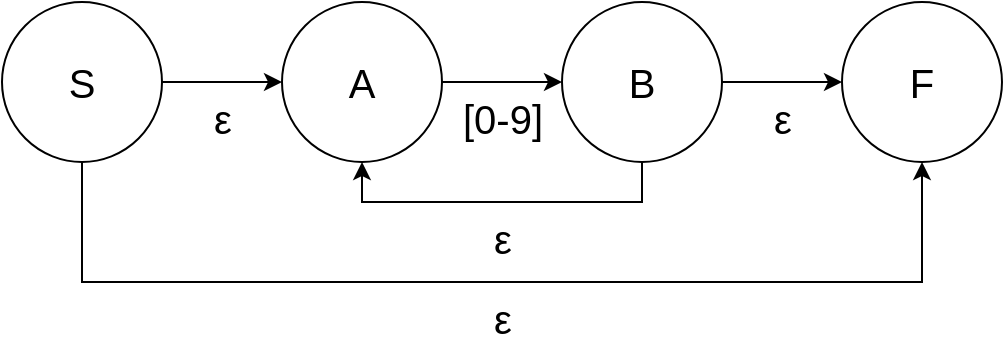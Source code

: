 <mxfile version="10.7.7" type="device"><diagram id="Cx7z8vA0UHoBSA7at_AG" name="Page-1"><mxGraphModel dx="432" dy="737" grid="1" gridSize="10" guides="1" tooltips="1" connect="1" arrows="1" fold="1" page="1" pageScale="1" pageWidth="827" pageHeight="1169" math="0" shadow="0"><root><mxCell id="0"/><mxCell id="1" parent="0"/><mxCell id="fkXB4IhUIuQRAC3rqQto-5" value="ε" style="edgeStyle=orthogonalEdgeStyle;rounded=0;orthogonalLoop=1;jettySize=auto;html=1;exitX=1;exitY=0.5;exitDx=0;exitDy=0;entryX=0;entryY=0.5;entryDx=0;entryDy=0;fontSize=20;labelPosition=center;verticalLabelPosition=bottom;align=center;verticalAlign=top;" parent="1" source="fkXB4IhUIuQRAC3rqQto-1" target="fkXB4IhUIuQRAC3rqQto-2" edge="1"><mxGeometry relative="1" as="geometry"/></mxCell><mxCell id="fkXB4IhUIuQRAC3rqQto-10" value="ε" style="edgeStyle=orthogonalEdgeStyle;rounded=0;orthogonalLoop=1;jettySize=auto;html=1;exitX=0.5;exitY=1;exitDx=0;exitDy=0;entryX=0.5;entryY=1;entryDx=0;entryDy=0;fontSize=20;labelPosition=center;verticalLabelPosition=bottom;align=center;verticalAlign=top;" parent="1" source="fkXB4IhUIuQRAC3rqQto-1" target="fkXB4IhUIuQRAC3rqQto-4" edge="1"><mxGeometry relative="1" as="geometry"><Array as="points"><mxPoint x="60" y="160"/><mxPoint x="480" y="160"/></Array></mxGeometry></mxCell><mxCell id="fkXB4IhUIuQRAC3rqQto-1" value="S" style="ellipse;whiteSpace=wrap;html=1;aspect=fixed;fontSize=20;" parent="1" vertex="1"><mxGeometry x="20" y="20" width="80" height="80" as="geometry"/></mxCell><mxCell id="fkXB4IhUIuQRAC3rqQto-6" value="[0-9]" style="edgeStyle=orthogonalEdgeStyle;rounded=0;orthogonalLoop=1;jettySize=auto;html=1;exitX=1;exitY=0.5;exitDx=0;exitDy=0;fontSize=20;labelPosition=center;verticalLabelPosition=bottom;align=center;verticalAlign=top;" parent="1" source="fkXB4IhUIuQRAC3rqQto-2" target="fkXB4IhUIuQRAC3rqQto-3" edge="1"><mxGeometry relative="1" as="geometry"/></mxCell><mxCell id="fkXB4IhUIuQRAC3rqQto-2" value="A" style="ellipse;whiteSpace=wrap;html=1;aspect=fixed;fontSize=20;" parent="1" vertex="1"><mxGeometry x="160" y="20" width="80" height="80" as="geometry"/></mxCell><mxCell id="fkXB4IhUIuQRAC3rqQto-7" value="ε" style="edgeStyle=orthogonalEdgeStyle;rounded=0;orthogonalLoop=1;jettySize=auto;html=1;exitX=1;exitY=0.5;exitDx=0;exitDy=0;fontSize=20;labelPosition=center;verticalLabelPosition=bottom;align=center;verticalAlign=top;" parent="1" source="fkXB4IhUIuQRAC3rqQto-3" target="fkXB4IhUIuQRAC3rqQto-4" edge="1"><mxGeometry relative="1" as="geometry"/></mxCell><mxCell id="fkXB4IhUIuQRAC3rqQto-9" value="ε" style="edgeStyle=orthogonalEdgeStyle;rounded=0;orthogonalLoop=1;jettySize=auto;html=1;exitX=0.5;exitY=1;exitDx=0;exitDy=0;entryX=0.5;entryY=1;entryDx=0;entryDy=0;fontSize=20;labelPosition=center;verticalLabelPosition=bottom;align=center;verticalAlign=top;" parent="1" source="fkXB4IhUIuQRAC3rqQto-3" target="fkXB4IhUIuQRAC3rqQto-2" edge="1"><mxGeometry relative="1" as="geometry"/></mxCell><mxCell id="fkXB4IhUIuQRAC3rqQto-3" value="B" style="ellipse;whiteSpace=wrap;html=1;aspect=fixed;fontSize=20;" parent="1" vertex="1"><mxGeometry x="300" y="20" width="80" height="80" as="geometry"/></mxCell><mxCell id="fkXB4IhUIuQRAC3rqQto-4" value="F" style="ellipse;whiteSpace=wrap;html=1;aspect=fixed;fontSize=20;" parent="1" vertex="1"><mxGeometry x="440" y="20" width="80" height="80" as="geometry"/></mxCell></root></mxGraphModel></diagram></mxfile>